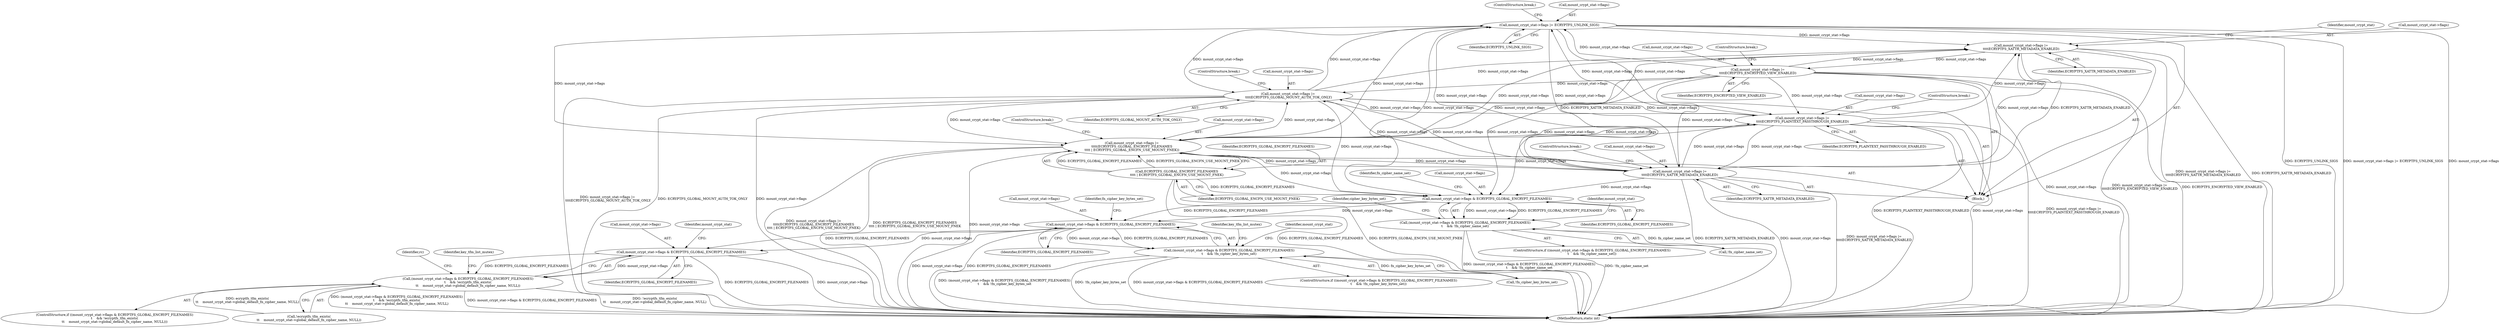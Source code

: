 digraph "0_linux_764355487ea220fdc2faf128d577d7f679b91f97_0@API" {
"1000390" [label="(Call,mount_crypt_stat->flags |= ECRYPTFS_UNLINK_SIGS)"];
"1000285" [label="(Call,mount_crypt_stat->flags |=\n\t\t\t\tECRYPTFS_ENCRYPTED_VIEW_ENABLED)"];
"1000280" [label="(Call,mount_crypt_stat->flags |=\n\t\t\t\tECRYPTFS_XATTR_METADATA_ENABLED)"];
"1000397" [label="(Call,mount_crypt_stat->flags |=\n \t\t\t\tECRYPTFS_GLOBAL_MOUNT_AUTH_TOK_ONLY)"];
"1000266" [label="(Call,mount_crypt_stat->flags |=\n\t\t\t\tECRYPTFS_PLAINTEXT_PASSTHROUGH_ENABLED)"];
"1000327" [label="(Call,mount_crypt_stat->flags |=\n\t\t\t\t(ECRYPTFS_GLOBAL_ENCRYPT_FILENAMES\n\t\t\t\t | ECRYPTFS_GLOBAL_ENCFN_USE_MOUNT_FNEK))"];
"1000273" [label="(Call,mount_crypt_stat->flags |=\n\t\t\t\tECRYPTFS_XATTR_METADATA_ENABLED)"];
"1000390" [label="(Call,mount_crypt_stat->flags |= ECRYPTFS_UNLINK_SIGS)"];
"1000331" [label="(Call,ECRYPTFS_GLOBAL_ENCRYPT_FILENAMES\n\t\t\t\t | ECRYPTFS_GLOBAL_ENCFN_USE_MOUNT_FNEK)"];
"1000443" [label="(Call,mount_crypt_stat->flags & ECRYPTFS_GLOBAL_ENCRYPT_FILENAMES)"];
"1000442" [label="(Call,(mount_crypt_stat->flags & ECRYPTFS_GLOBAL_ENCRYPT_FILENAMES)\n\t    && !fn_cipher_name_set)"];
"1000467" [label="(Call,mount_crypt_stat->flags & ECRYPTFS_GLOBAL_ENCRYPT_FILENAMES)"];
"1000466" [label="(Call,(mount_crypt_stat->flags & ECRYPTFS_GLOBAL_ENCRYPT_FILENAMES)\n\t    && !fn_cipher_key_bytes_set)"];
"1000515" [label="(Call,mount_crypt_stat->flags & ECRYPTFS_GLOBAL_ENCRYPT_FILENAMES)"];
"1000514" [label="(Call,(mount_crypt_stat->flags & ECRYPTFS_GLOBAL_ENCRYPT_FILENAMES)\n\t    && !ecryptfs_tfm_exists(\n\t\t    mount_crypt_stat->global_default_fn_cipher_name, NULL))"];
"1000459" [label="(Identifier,cipher_key_bytes_set)"];
"1000287" [label="(Identifier,mount_crypt_stat)"];
"1000447" [label="(Identifier,ECRYPTFS_GLOBAL_ENCRYPT_FILENAMES)"];
"1000333" [label="(Identifier,ECRYPTFS_GLOBAL_ENCFN_USE_MOUNT_FNEK)"];
"1000448" [label="(Call,!fn_cipher_name_set)"];
"1000274" [label="(Call,mount_crypt_stat->flags)"];
"1000280" [label="(Call,mount_crypt_stat->flags |=\n\t\t\t\tECRYPTFS_XATTR_METADATA_ENABLED)"];
"1000467" [label="(Call,mount_crypt_stat->flags & ECRYPTFS_GLOBAL_ENCRYPT_FILENAMES)"];
"1000443" [label="(Call,mount_crypt_stat->flags & ECRYPTFS_GLOBAL_ENCRYPT_FILENAMES)"];
"1000550" [label="(Identifier,key_tfm_list_mutex)"];
"1000528" [label="(Identifier,rc)"];
"1000401" [label="(Identifier,ECRYPTFS_GLOBAL_MOUNT_AUTH_TOK_ONLY)"];
"1000523" [label="(Identifier,mount_crypt_stat)"];
"1000516" [label="(Call,mount_crypt_stat->flags)"];
"1000278" [label="(ControlStructure,break;)"];
"1000390" [label="(Call,mount_crypt_stat->flags |= ECRYPTFS_UNLINK_SIGS)"];
"1000402" [label="(ControlStructure,break;)"];
"1000441" [label="(ControlStructure,if ((mount_crypt_stat->flags & ECRYPTFS_GLOBAL_ENCRYPT_FILENAMES)\n\t    && !fn_cipher_name_set))"];
"1000466" [label="(Call,(mount_crypt_stat->flags & ECRYPTFS_GLOBAL_ENCRYPT_FILENAMES)\n\t    && !fn_cipher_key_bytes_set)"];
"1000515" [label="(Call,mount_crypt_stat->flags & ECRYPTFS_GLOBAL_ENCRYPT_FILENAMES)"];
"1000465" [label="(ControlStructure,if ((mount_crypt_stat->flags & ECRYPTFS_GLOBAL_ENCRYPT_FILENAMES)\n\t    && !fn_cipher_key_bytes_set))"];
"1000513" [label="(ControlStructure,if ((mount_crypt_stat->flags & ECRYPTFS_GLOBAL_ENCRYPT_FILENAMES)\n\t    && !ecryptfs_tfm_exists(\n\t\t    mount_crypt_stat->global_default_fn_cipher_name, NULL)))"];
"1000394" [label="(Identifier,ECRYPTFS_UNLINK_SIGS)"];
"1000328" [label="(Call,mount_crypt_stat->flags)"];
"1000395" [label="(ControlStructure,break;)"];
"1000327" [label="(Call,mount_crypt_stat->flags |=\n\t\t\t\t(ECRYPTFS_GLOBAL_ENCRYPT_FILENAMES\n\t\t\t\t | ECRYPTFS_GLOBAL_ENCFN_USE_MOUNT_FNEK))"];
"1000271" [label="(ControlStructure,break;)"];
"1000520" [label="(Call,!ecryptfs_tfm_exists(\n\t\t    mount_crypt_stat->global_default_fn_cipher_name, NULL))"];
"1000398" [label="(Call,mount_crypt_stat->flags)"];
"1000397" [label="(Call,mount_crypt_stat->flags |=\n \t\t\t\tECRYPTFS_GLOBAL_MOUNT_AUTH_TOK_ONLY)"];
"1000472" [label="(Call,!fn_cipher_key_bytes_set)"];
"1000483" [label="(Identifier,key_tfm_list_mutex)"];
"1000270" [label="(Identifier,ECRYPTFS_PLAINTEXT_PASSTHROUGH_ENABLED)"];
"1000277" [label="(Identifier,ECRYPTFS_XATTR_METADATA_ENABLED)"];
"1000476" [label="(Identifier,mount_crypt_stat)"];
"1000471" [label="(Identifier,ECRYPTFS_GLOBAL_ENCRYPT_FILENAMES)"];
"1000560" [label="(MethodReturn,static int)"];
"1000284" [label="(Identifier,ECRYPTFS_XATTR_METADATA_ENABLED)"];
"1000444" [label="(Call,mount_crypt_stat->flags)"];
"1000452" [label="(Identifier,mount_crypt_stat)"];
"1000514" [label="(Call,(mount_crypt_stat->flags & ECRYPTFS_GLOBAL_ENCRYPT_FILENAMES)\n\t    && !ecryptfs_tfm_exists(\n\t\t    mount_crypt_stat->global_default_fn_cipher_name, NULL))"];
"1000267" [label="(Call,mount_crypt_stat->flags)"];
"1000473" [label="(Identifier,fn_cipher_key_bytes_set)"];
"1000334" [label="(ControlStructure,break;)"];
"1000285" [label="(Call,mount_crypt_stat->flags |=\n\t\t\t\tECRYPTFS_ENCRYPTED_VIEW_ENABLED)"];
"1000281" [label="(Call,mount_crypt_stat->flags)"];
"1000442" [label="(Call,(mount_crypt_stat->flags & ECRYPTFS_GLOBAL_ENCRYPT_FILENAMES)\n\t    && !fn_cipher_name_set)"];
"1000449" [label="(Identifier,fn_cipher_name_set)"];
"1000289" [label="(Identifier,ECRYPTFS_ENCRYPTED_VIEW_ENABLED)"];
"1000290" [label="(ControlStructure,break;)"];
"1000332" [label="(Identifier,ECRYPTFS_GLOBAL_ENCRYPT_FILENAMES)"];
"1000286" [label="(Call,mount_crypt_stat->flags)"];
"1000273" [label="(Call,mount_crypt_stat->flags |=\n\t\t\t\tECRYPTFS_XATTR_METADATA_ENABLED)"];
"1000266" [label="(Call,mount_crypt_stat->flags |=\n\t\t\t\tECRYPTFS_PLAINTEXT_PASSTHROUGH_ENABLED)"];
"1000468" [label="(Call,mount_crypt_stat->flags)"];
"1000391" [label="(Call,mount_crypt_stat->flags)"];
"1000519" [label="(Identifier,ECRYPTFS_GLOBAL_ENCRYPT_FILENAMES)"];
"1000188" [label="(Block,)"];
"1000331" [label="(Call,ECRYPTFS_GLOBAL_ENCRYPT_FILENAMES\n\t\t\t\t | ECRYPTFS_GLOBAL_ENCFN_USE_MOUNT_FNEK)"];
"1000390" -> "1000188"  [label="AST: "];
"1000390" -> "1000394"  [label="CFG: "];
"1000391" -> "1000390"  [label="AST: "];
"1000394" -> "1000390"  [label="AST: "];
"1000395" -> "1000390"  [label="CFG: "];
"1000390" -> "1000560"  [label="DDG: ECRYPTFS_UNLINK_SIGS"];
"1000390" -> "1000560"  [label="DDG: mount_crypt_stat->flags |= ECRYPTFS_UNLINK_SIGS"];
"1000390" -> "1000560"  [label="DDG: mount_crypt_stat->flags"];
"1000390" -> "1000266"  [label="DDG: mount_crypt_stat->flags"];
"1000390" -> "1000273"  [label="DDG: mount_crypt_stat->flags"];
"1000390" -> "1000280"  [label="DDG: mount_crypt_stat->flags"];
"1000390" -> "1000327"  [label="DDG: mount_crypt_stat->flags"];
"1000285" -> "1000390"  [label="DDG: mount_crypt_stat->flags"];
"1000397" -> "1000390"  [label="DDG: mount_crypt_stat->flags"];
"1000266" -> "1000390"  [label="DDG: mount_crypt_stat->flags"];
"1000327" -> "1000390"  [label="DDG: mount_crypt_stat->flags"];
"1000273" -> "1000390"  [label="DDG: mount_crypt_stat->flags"];
"1000390" -> "1000397"  [label="DDG: mount_crypt_stat->flags"];
"1000390" -> "1000443"  [label="DDG: mount_crypt_stat->flags"];
"1000285" -> "1000188"  [label="AST: "];
"1000285" -> "1000289"  [label="CFG: "];
"1000286" -> "1000285"  [label="AST: "];
"1000289" -> "1000285"  [label="AST: "];
"1000290" -> "1000285"  [label="CFG: "];
"1000285" -> "1000560"  [label="DDG: mount_crypt_stat->flags"];
"1000285" -> "1000560"  [label="DDG: mount_crypt_stat->flags |=\n\t\t\t\tECRYPTFS_ENCRYPTED_VIEW_ENABLED"];
"1000285" -> "1000560"  [label="DDG: ECRYPTFS_ENCRYPTED_VIEW_ENABLED"];
"1000285" -> "1000266"  [label="DDG: mount_crypt_stat->flags"];
"1000285" -> "1000273"  [label="DDG: mount_crypt_stat->flags"];
"1000285" -> "1000280"  [label="DDG: mount_crypt_stat->flags"];
"1000280" -> "1000285"  [label="DDG: mount_crypt_stat->flags"];
"1000285" -> "1000327"  [label="DDG: mount_crypt_stat->flags"];
"1000285" -> "1000397"  [label="DDG: mount_crypt_stat->flags"];
"1000285" -> "1000443"  [label="DDG: mount_crypt_stat->flags"];
"1000280" -> "1000188"  [label="AST: "];
"1000280" -> "1000284"  [label="CFG: "];
"1000281" -> "1000280"  [label="AST: "];
"1000284" -> "1000280"  [label="AST: "];
"1000287" -> "1000280"  [label="CFG: "];
"1000280" -> "1000560"  [label="DDG: ECRYPTFS_XATTR_METADATA_ENABLED"];
"1000280" -> "1000560"  [label="DDG: mount_crypt_stat->flags |=\n\t\t\t\tECRYPTFS_XATTR_METADATA_ENABLED"];
"1000280" -> "1000273"  [label="DDG: ECRYPTFS_XATTR_METADATA_ENABLED"];
"1000397" -> "1000280"  [label="DDG: mount_crypt_stat->flags"];
"1000266" -> "1000280"  [label="DDG: mount_crypt_stat->flags"];
"1000327" -> "1000280"  [label="DDG: mount_crypt_stat->flags"];
"1000273" -> "1000280"  [label="DDG: mount_crypt_stat->flags"];
"1000273" -> "1000280"  [label="DDG: ECRYPTFS_XATTR_METADATA_ENABLED"];
"1000397" -> "1000188"  [label="AST: "];
"1000397" -> "1000401"  [label="CFG: "];
"1000398" -> "1000397"  [label="AST: "];
"1000401" -> "1000397"  [label="AST: "];
"1000402" -> "1000397"  [label="CFG: "];
"1000397" -> "1000560"  [label="DDG: mount_crypt_stat->flags |=\n \t\t\t\tECRYPTFS_GLOBAL_MOUNT_AUTH_TOK_ONLY"];
"1000397" -> "1000560"  [label="DDG: mount_crypt_stat->flags"];
"1000397" -> "1000560"  [label="DDG: ECRYPTFS_GLOBAL_MOUNT_AUTH_TOK_ONLY"];
"1000397" -> "1000266"  [label="DDG: mount_crypt_stat->flags"];
"1000397" -> "1000273"  [label="DDG: mount_crypt_stat->flags"];
"1000397" -> "1000327"  [label="DDG: mount_crypt_stat->flags"];
"1000266" -> "1000397"  [label="DDG: mount_crypt_stat->flags"];
"1000327" -> "1000397"  [label="DDG: mount_crypt_stat->flags"];
"1000273" -> "1000397"  [label="DDG: mount_crypt_stat->flags"];
"1000397" -> "1000443"  [label="DDG: mount_crypt_stat->flags"];
"1000266" -> "1000188"  [label="AST: "];
"1000266" -> "1000270"  [label="CFG: "];
"1000267" -> "1000266"  [label="AST: "];
"1000270" -> "1000266"  [label="AST: "];
"1000271" -> "1000266"  [label="CFG: "];
"1000266" -> "1000560"  [label="DDG: mount_crypt_stat->flags"];
"1000266" -> "1000560"  [label="DDG: mount_crypt_stat->flags |=\n\t\t\t\tECRYPTFS_PLAINTEXT_PASSTHROUGH_ENABLED"];
"1000266" -> "1000560"  [label="DDG: ECRYPTFS_PLAINTEXT_PASSTHROUGH_ENABLED"];
"1000327" -> "1000266"  [label="DDG: mount_crypt_stat->flags"];
"1000273" -> "1000266"  [label="DDG: mount_crypt_stat->flags"];
"1000266" -> "1000273"  [label="DDG: mount_crypt_stat->flags"];
"1000266" -> "1000327"  [label="DDG: mount_crypt_stat->flags"];
"1000266" -> "1000443"  [label="DDG: mount_crypt_stat->flags"];
"1000327" -> "1000188"  [label="AST: "];
"1000327" -> "1000331"  [label="CFG: "];
"1000328" -> "1000327"  [label="AST: "];
"1000331" -> "1000327"  [label="AST: "];
"1000334" -> "1000327"  [label="CFG: "];
"1000327" -> "1000560"  [label="DDG: ECRYPTFS_GLOBAL_ENCRYPT_FILENAMES\n\t\t\t\t | ECRYPTFS_GLOBAL_ENCFN_USE_MOUNT_FNEK"];
"1000327" -> "1000560"  [label="DDG: mount_crypt_stat->flags"];
"1000327" -> "1000560"  [label="DDG: mount_crypt_stat->flags |=\n\t\t\t\t(ECRYPTFS_GLOBAL_ENCRYPT_FILENAMES\n\t\t\t\t | ECRYPTFS_GLOBAL_ENCFN_USE_MOUNT_FNEK)"];
"1000327" -> "1000273"  [label="DDG: mount_crypt_stat->flags"];
"1000273" -> "1000327"  [label="DDG: mount_crypt_stat->flags"];
"1000331" -> "1000327"  [label="DDG: ECRYPTFS_GLOBAL_ENCRYPT_FILENAMES"];
"1000331" -> "1000327"  [label="DDG: ECRYPTFS_GLOBAL_ENCFN_USE_MOUNT_FNEK"];
"1000327" -> "1000443"  [label="DDG: mount_crypt_stat->flags"];
"1000273" -> "1000188"  [label="AST: "];
"1000273" -> "1000277"  [label="CFG: "];
"1000274" -> "1000273"  [label="AST: "];
"1000277" -> "1000273"  [label="AST: "];
"1000278" -> "1000273"  [label="CFG: "];
"1000273" -> "1000560"  [label="DDG: mount_crypt_stat->flags"];
"1000273" -> "1000560"  [label="DDG: mount_crypt_stat->flags |=\n\t\t\t\tECRYPTFS_XATTR_METADATA_ENABLED"];
"1000273" -> "1000560"  [label="DDG: ECRYPTFS_XATTR_METADATA_ENABLED"];
"1000273" -> "1000443"  [label="DDG: mount_crypt_stat->flags"];
"1000331" -> "1000333"  [label="CFG: "];
"1000332" -> "1000331"  [label="AST: "];
"1000333" -> "1000331"  [label="AST: "];
"1000331" -> "1000560"  [label="DDG: ECRYPTFS_GLOBAL_ENCFN_USE_MOUNT_FNEK"];
"1000331" -> "1000560"  [label="DDG: ECRYPTFS_GLOBAL_ENCRYPT_FILENAMES"];
"1000331" -> "1000443"  [label="DDG: ECRYPTFS_GLOBAL_ENCRYPT_FILENAMES"];
"1000443" -> "1000442"  [label="AST: "];
"1000443" -> "1000447"  [label="CFG: "];
"1000444" -> "1000443"  [label="AST: "];
"1000447" -> "1000443"  [label="AST: "];
"1000449" -> "1000443"  [label="CFG: "];
"1000442" -> "1000443"  [label="CFG: "];
"1000443" -> "1000442"  [label="DDG: mount_crypt_stat->flags"];
"1000443" -> "1000442"  [label="DDG: ECRYPTFS_GLOBAL_ENCRYPT_FILENAMES"];
"1000443" -> "1000467"  [label="DDG: mount_crypt_stat->flags"];
"1000443" -> "1000467"  [label="DDG: ECRYPTFS_GLOBAL_ENCRYPT_FILENAMES"];
"1000442" -> "1000441"  [label="AST: "];
"1000442" -> "1000448"  [label="CFG: "];
"1000448" -> "1000442"  [label="AST: "];
"1000452" -> "1000442"  [label="CFG: "];
"1000459" -> "1000442"  [label="CFG: "];
"1000442" -> "1000560"  [label="DDG: (mount_crypt_stat->flags & ECRYPTFS_GLOBAL_ENCRYPT_FILENAMES)\n\t    && !fn_cipher_name_set"];
"1000442" -> "1000560"  [label="DDG: !fn_cipher_name_set"];
"1000448" -> "1000442"  [label="DDG: fn_cipher_name_set"];
"1000467" -> "1000466"  [label="AST: "];
"1000467" -> "1000471"  [label="CFG: "];
"1000468" -> "1000467"  [label="AST: "];
"1000471" -> "1000467"  [label="AST: "];
"1000473" -> "1000467"  [label="CFG: "];
"1000466" -> "1000467"  [label="CFG: "];
"1000467" -> "1000560"  [label="DDG: mount_crypt_stat->flags"];
"1000467" -> "1000560"  [label="DDG: ECRYPTFS_GLOBAL_ENCRYPT_FILENAMES"];
"1000467" -> "1000466"  [label="DDG: mount_crypt_stat->flags"];
"1000467" -> "1000466"  [label="DDG: ECRYPTFS_GLOBAL_ENCRYPT_FILENAMES"];
"1000467" -> "1000515"  [label="DDG: mount_crypt_stat->flags"];
"1000467" -> "1000515"  [label="DDG: ECRYPTFS_GLOBAL_ENCRYPT_FILENAMES"];
"1000466" -> "1000465"  [label="AST: "];
"1000466" -> "1000472"  [label="CFG: "];
"1000472" -> "1000466"  [label="AST: "];
"1000476" -> "1000466"  [label="CFG: "];
"1000483" -> "1000466"  [label="CFG: "];
"1000466" -> "1000560"  [label="DDG: !fn_cipher_key_bytes_set"];
"1000466" -> "1000560"  [label="DDG: mount_crypt_stat->flags & ECRYPTFS_GLOBAL_ENCRYPT_FILENAMES"];
"1000466" -> "1000560"  [label="DDG: (mount_crypt_stat->flags & ECRYPTFS_GLOBAL_ENCRYPT_FILENAMES)\n\t    && !fn_cipher_key_bytes_set"];
"1000472" -> "1000466"  [label="DDG: fn_cipher_key_bytes_set"];
"1000515" -> "1000514"  [label="AST: "];
"1000515" -> "1000519"  [label="CFG: "];
"1000516" -> "1000515"  [label="AST: "];
"1000519" -> "1000515"  [label="AST: "];
"1000523" -> "1000515"  [label="CFG: "];
"1000514" -> "1000515"  [label="CFG: "];
"1000515" -> "1000560"  [label="DDG: ECRYPTFS_GLOBAL_ENCRYPT_FILENAMES"];
"1000515" -> "1000560"  [label="DDG: mount_crypt_stat->flags"];
"1000515" -> "1000514"  [label="DDG: mount_crypt_stat->flags"];
"1000515" -> "1000514"  [label="DDG: ECRYPTFS_GLOBAL_ENCRYPT_FILENAMES"];
"1000514" -> "1000513"  [label="AST: "];
"1000514" -> "1000520"  [label="CFG: "];
"1000520" -> "1000514"  [label="AST: "];
"1000528" -> "1000514"  [label="CFG: "];
"1000550" -> "1000514"  [label="CFG: "];
"1000514" -> "1000560"  [label="DDG: !ecryptfs_tfm_exists(\n\t\t    mount_crypt_stat->global_default_fn_cipher_name, NULL)"];
"1000514" -> "1000560"  [label="DDG: (mount_crypt_stat->flags & ECRYPTFS_GLOBAL_ENCRYPT_FILENAMES)\n\t    && !ecryptfs_tfm_exists(\n\t\t    mount_crypt_stat->global_default_fn_cipher_name, NULL)"];
"1000514" -> "1000560"  [label="DDG: mount_crypt_stat->flags & ECRYPTFS_GLOBAL_ENCRYPT_FILENAMES"];
"1000520" -> "1000514"  [label="DDG: ecryptfs_tfm_exists(\n\t\t    mount_crypt_stat->global_default_fn_cipher_name, NULL)"];
}

